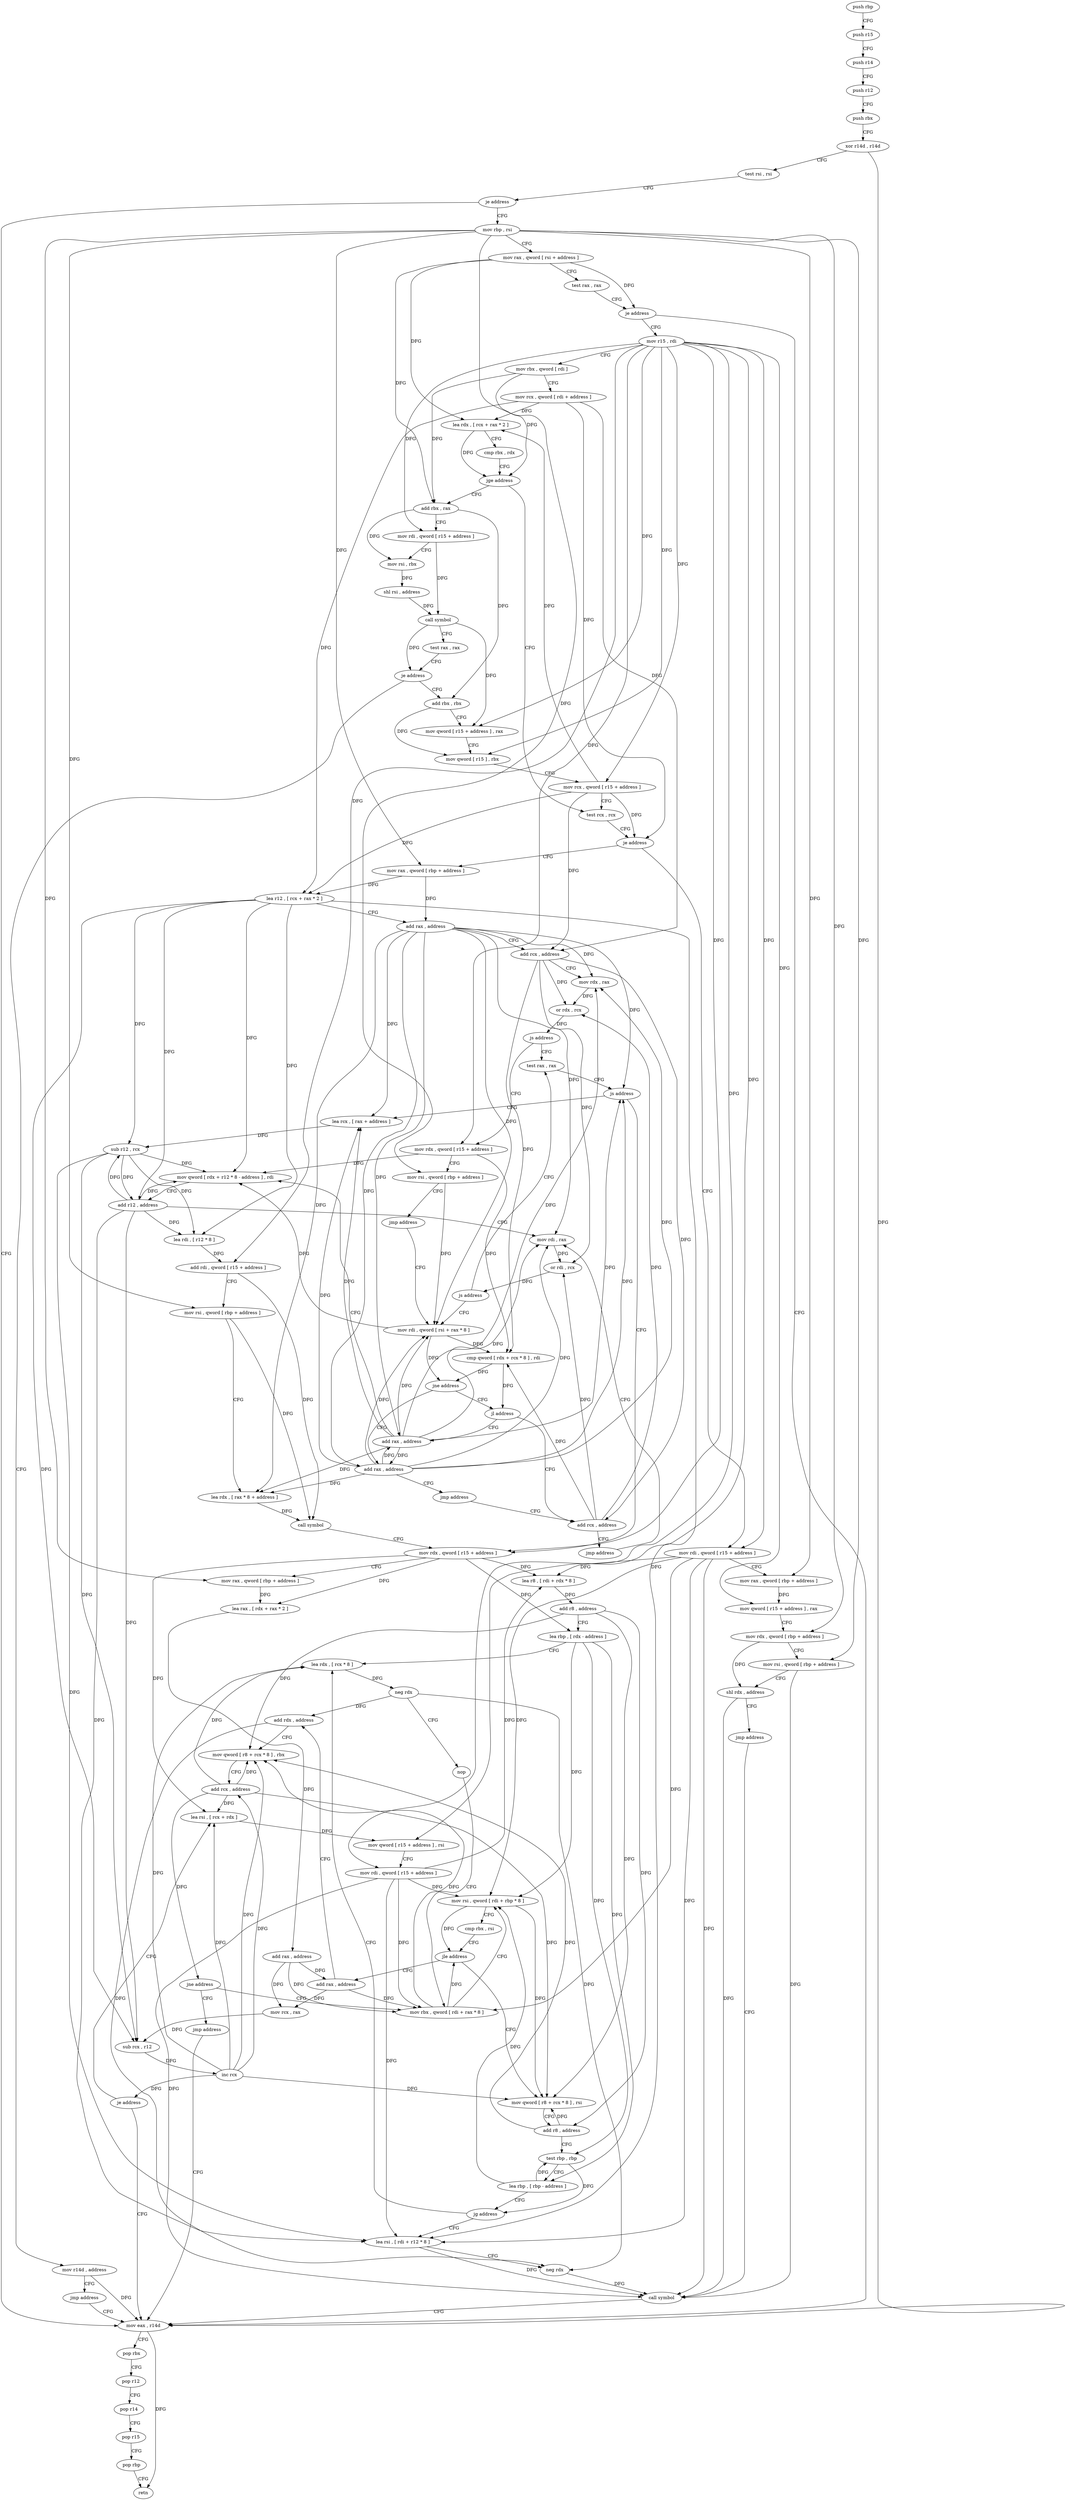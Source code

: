 digraph "func" {
"4240496" [label = "push rbp" ]
"4240497" [label = "push r15" ]
"4240499" [label = "push r14" ]
"4240501" [label = "push r12" ]
"4240503" [label = "push rbx" ]
"4240504" [label = "xor r14d , r14d" ]
"4240507" [label = "test rsi , rsi" ]
"4240510" [label = "je address" ]
"4240862" [label = "mov eax , r14d" ]
"4240516" [label = "mov rbp , rsi" ]
"4240865" [label = "pop rbx" ]
"4240866" [label = "pop r12" ]
"4240868" [label = "pop r14" ]
"4240870" [label = "pop r15" ]
"4240872" [label = "pop rbp" ]
"4240873" [label = "retn" ]
"4240519" [label = "mov rax , qword [ rsi + address ]" ]
"4240523" [label = "test rax , rax" ]
"4240526" [label = "je address" ]
"4240532" [label = "mov r15 , rdi" ]
"4240535" [label = "mov rbx , qword [ rdi ]" ]
"4240538" [label = "mov rcx , qword [ rdi + address ]" ]
"4240542" [label = "lea rdx , [ rcx + rax * 2 ]" ]
"4240546" [label = "cmp rbx , rdx" ]
"4240549" [label = "jge address" ]
"4240593" [label = "test rcx , rcx" ]
"4240551" [label = "add rbx , rax" ]
"4240596" [label = "je address" ]
"4240874" [label = "mov rdi , qword [ r15 + address ]" ]
"4240602" [label = "mov rax , qword [ rbp + address ]" ]
"4240554" [label = "mov rdi , qword [ r15 + address ]" ]
"4240558" [label = "mov rsi , rbx" ]
"4240561" [label = "shl rsi , address" ]
"4240565" [label = "call symbol" ]
"4240570" [label = "test rax , rax" ]
"4240573" [label = "je address" ]
"4240900" [label = "mov r14d , address" ]
"4240579" [label = "add rbx , rbx" ]
"4240878" [label = "mov rax , qword [ rbp + address ]" ]
"4240882" [label = "mov qword [ r15 + address ] , rax" ]
"4240886" [label = "mov rdx , qword [ rbp + address ]" ]
"4240890" [label = "mov rsi , qword [ rbp + address ]" ]
"4240894" [label = "shl rdx , address" ]
"4240898" [label = "jmp address" ]
"4240857" [label = "call symbol" ]
"4240606" [label = "lea r12 , [ rcx + rax * 2 ]" ]
"4240610" [label = "add rax , address" ]
"4240614" [label = "add rcx , address" ]
"4240618" [label = "mov rdx , rax" ]
"4240621" [label = "or rdx , rcx" ]
"4240624" [label = "js address" ]
"4240696" [label = "test rax , rax" ]
"4240626" [label = "mov rdx , qword [ r15 + address ]" ]
"4240906" [label = "jmp address" ]
"4240582" [label = "mov qword [ r15 + address ] , rax" ]
"4240586" [label = "mov qword [ r15 ] , rbx" ]
"4240589" [label = "mov rcx , qword [ r15 + address ]" ]
"4240699" [label = "js address" ]
"4240737" [label = "mov rdx , qword [ r15 + address ]" ]
"4240701" [label = "lea rcx , [ rax + address ]" ]
"4240630" [label = "mov rsi , qword [ rbp + address ]" ]
"4240634" [label = "jmp address" ]
"4240661" [label = "mov rdi , qword [ rsi + rax * 8 ]" ]
"4240741" [label = "mov rax , qword [ rbp + address ]" ]
"4240745" [label = "lea rax , [ rdx + rax * 2 ]" ]
"4240749" [label = "add rax , address" ]
"4240753" [label = "mov rcx , rax" ]
"4240756" [label = "sub rcx , r12" ]
"4240759" [label = "inc rcx" ]
"4240762" [label = "je address" ]
"4240764" [label = "lea rsi , [ rcx + rdx ]" ]
"4240705" [label = "sub r12 , rcx" ]
"4240708" [label = "lea rdi , [ r12 * 8 ]" ]
"4240716" [label = "add rdi , qword [ r15 + address ]" ]
"4240720" [label = "mov rsi , qword [ rbp + address ]" ]
"4240724" [label = "lea rdx , [ rax * 8 + address ]" ]
"4240732" [label = "call symbol" ]
"4240665" [label = "cmp qword [ rdx + rcx * 8 ] , rdi" ]
"4240669" [label = "jne address" ]
"4240688" [label = "jl address" ]
"4240671" [label = "add rax , address" ]
"4240768" [label = "mov qword [ r15 + address ] , rsi" ]
"4240772" [label = "mov rdi , qword [ r15 + address ]" ]
"4240776" [label = "lea r8 , [ rdi + rdx * 8 ]" ]
"4240780" [label = "add r8 , address" ]
"4240784" [label = "lea rbp , [ rdx - address ]" ]
"4240788" [label = "lea rdx , [ rcx * 8 ]" ]
"4240640" [label = "add rax , address" ]
"4240690" [label = "add rcx , address" ]
"4240675" [label = "jmp address" ]
"4240833" [label = "mov qword [ r8 + rcx * 8 ] , rsi" ]
"4240837" [label = "add r8 , address" ]
"4240841" [label = "test rbp , rbp" ]
"4240844" [label = "lea rbp , [ rbp - address ]" ]
"4240848" [label = "jg address" ]
"4240850" [label = "lea rsi , [ rdi + r12 * 8 ]" ]
"4240813" [label = "add rax , address" ]
"4240817" [label = "add rdx , address" ]
"4240821" [label = "mov qword [ r8 + rcx * 8 ] , rbx" ]
"4240825" [label = "add rcx , address" ]
"4240829" [label = "jne address" ]
"4240800" [label = "mov rbx , qword [ rdi + rax * 8 ]" ]
"4240831" [label = "jmp address" ]
"4240644" [label = "mov qword [ rdx + r12 * 8 - address ] , rdi" ]
"4240649" [label = "add r12 , address" ]
"4240653" [label = "mov rdi , rax" ]
"4240694" [label = "jmp address" ]
"4240796" [label = "neg rdx" ]
"4240799" [label = "nop" ]
"4240854" [label = "neg rdx" ]
"4240804" [label = "mov rsi , qword [ rdi + rbp * 8 ]" ]
"4240808" [label = "cmp rbx , rsi" ]
"4240811" [label = "jle address" ]
"4240656" [label = "or rdi , rcx" ]
"4240659" [label = "js address" ]
"4240496" -> "4240497" [ label = "CFG" ]
"4240497" -> "4240499" [ label = "CFG" ]
"4240499" -> "4240501" [ label = "CFG" ]
"4240501" -> "4240503" [ label = "CFG" ]
"4240503" -> "4240504" [ label = "CFG" ]
"4240504" -> "4240507" [ label = "CFG" ]
"4240504" -> "4240862" [ label = "DFG" ]
"4240507" -> "4240510" [ label = "CFG" ]
"4240510" -> "4240862" [ label = "CFG" ]
"4240510" -> "4240516" [ label = "CFG" ]
"4240862" -> "4240865" [ label = "CFG" ]
"4240862" -> "4240873" [ label = "DFG" ]
"4240516" -> "4240519" [ label = "CFG" ]
"4240516" -> "4240878" [ label = "DFG" ]
"4240516" -> "4240886" [ label = "DFG" ]
"4240516" -> "4240890" [ label = "DFG" ]
"4240516" -> "4240602" [ label = "DFG" ]
"4240516" -> "4240630" [ label = "DFG" ]
"4240516" -> "4240741" [ label = "DFG" ]
"4240516" -> "4240720" [ label = "DFG" ]
"4240865" -> "4240866" [ label = "CFG" ]
"4240866" -> "4240868" [ label = "CFG" ]
"4240868" -> "4240870" [ label = "CFG" ]
"4240870" -> "4240872" [ label = "CFG" ]
"4240872" -> "4240873" [ label = "CFG" ]
"4240519" -> "4240523" [ label = "CFG" ]
"4240519" -> "4240526" [ label = "DFG" ]
"4240519" -> "4240542" [ label = "DFG" ]
"4240519" -> "4240551" [ label = "DFG" ]
"4240523" -> "4240526" [ label = "CFG" ]
"4240526" -> "4240862" [ label = "CFG" ]
"4240526" -> "4240532" [ label = "CFG" ]
"4240532" -> "4240535" [ label = "CFG" ]
"4240532" -> "4240554" [ label = "DFG" ]
"4240532" -> "4240874" [ label = "DFG" ]
"4240532" -> "4240882" [ label = "DFG" ]
"4240532" -> "4240582" [ label = "DFG" ]
"4240532" -> "4240586" [ label = "DFG" ]
"4240532" -> "4240589" [ label = "DFG" ]
"4240532" -> "4240626" [ label = "DFG" ]
"4240532" -> "4240737" [ label = "DFG" ]
"4240532" -> "4240716" [ label = "DFG" ]
"4240532" -> "4240768" [ label = "DFG" ]
"4240532" -> "4240772" [ label = "DFG" ]
"4240535" -> "4240538" [ label = "CFG" ]
"4240535" -> "4240549" [ label = "DFG" ]
"4240535" -> "4240551" [ label = "DFG" ]
"4240538" -> "4240542" [ label = "DFG" ]
"4240538" -> "4240596" [ label = "DFG" ]
"4240538" -> "4240606" [ label = "DFG" ]
"4240538" -> "4240614" [ label = "DFG" ]
"4240542" -> "4240546" [ label = "CFG" ]
"4240542" -> "4240549" [ label = "DFG" ]
"4240546" -> "4240549" [ label = "CFG" ]
"4240549" -> "4240593" [ label = "CFG" ]
"4240549" -> "4240551" [ label = "CFG" ]
"4240593" -> "4240596" [ label = "CFG" ]
"4240551" -> "4240554" [ label = "CFG" ]
"4240551" -> "4240558" [ label = "DFG" ]
"4240551" -> "4240579" [ label = "DFG" ]
"4240596" -> "4240874" [ label = "CFG" ]
"4240596" -> "4240602" [ label = "CFG" ]
"4240874" -> "4240878" [ label = "CFG" ]
"4240874" -> "4240857" [ label = "DFG" ]
"4240874" -> "4240776" [ label = "DFG" ]
"4240874" -> "4240800" [ label = "DFG" ]
"4240874" -> "4240804" [ label = "DFG" ]
"4240874" -> "4240850" [ label = "DFG" ]
"4240602" -> "4240606" [ label = "DFG" ]
"4240602" -> "4240610" [ label = "DFG" ]
"4240554" -> "4240558" [ label = "CFG" ]
"4240554" -> "4240565" [ label = "DFG" ]
"4240558" -> "4240561" [ label = "DFG" ]
"4240561" -> "4240565" [ label = "DFG" ]
"4240565" -> "4240570" [ label = "CFG" ]
"4240565" -> "4240573" [ label = "DFG" ]
"4240565" -> "4240582" [ label = "DFG" ]
"4240570" -> "4240573" [ label = "CFG" ]
"4240573" -> "4240900" [ label = "CFG" ]
"4240573" -> "4240579" [ label = "CFG" ]
"4240900" -> "4240906" [ label = "CFG" ]
"4240900" -> "4240862" [ label = "DFG" ]
"4240579" -> "4240582" [ label = "CFG" ]
"4240579" -> "4240586" [ label = "DFG" ]
"4240878" -> "4240882" [ label = "DFG" ]
"4240882" -> "4240886" [ label = "CFG" ]
"4240886" -> "4240890" [ label = "CFG" ]
"4240886" -> "4240894" [ label = "DFG" ]
"4240890" -> "4240894" [ label = "CFG" ]
"4240890" -> "4240857" [ label = "DFG" ]
"4240894" -> "4240898" [ label = "CFG" ]
"4240894" -> "4240857" [ label = "DFG" ]
"4240898" -> "4240857" [ label = "CFG" ]
"4240857" -> "4240862" [ label = "CFG" ]
"4240606" -> "4240610" [ label = "CFG" ]
"4240606" -> "4240756" [ label = "DFG" ]
"4240606" -> "4240705" [ label = "DFG" ]
"4240606" -> "4240708" [ label = "DFG" ]
"4240606" -> "4240644" [ label = "DFG" ]
"4240606" -> "4240649" [ label = "DFG" ]
"4240606" -> "4240850" [ label = "DFG" ]
"4240610" -> "4240614" [ label = "CFG" ]
"4240610" -> "4240618" [ label = "DFG" ]
"4240610" -> "4240699" [ label = "DFG" ]
"4240610" -> "4240701" [ label = "DFG" ]
"4240610" -> "4240724" [ label = "DFG" ]
"4240610" -> "4240661" [ label = "DFG" ]
"4240610" -> "4240671" [ label = "DFG" ]
"4240610" -> "4240640" [ label = "DFG" ]
"4240610" -> "4240653" [ label = "DFG" ]
"4240614" -> "4240618" [ label = "CFG" ]
"4240614" -> "4240621" [ label = "DFG" ]
"4240614" -> "4240665" [ label = "DFG" ]
"4240614" -> "4240690" [ label = "DFG" ]
"4240614" -> "4240656" [ label = "DFG" ]
"4240618" -> "4240621" [ label = "DFG" ]
"4240621" -> "4240624" [ label = "DFG" ]
"4240624" -> "4240696" [ label = "CFG" ]
"4240624" -> "4240626" [ label = "CFG" ]
"4240696" -> "4240699" [ label = "CFG" ]
"4240626" -> "4240630" [ label = "CFG" ]
"4240626" -> "4240665" [ label = "DFG" ]
"4240626" -> "4240644" [ label = "DFG" ]
"4240906" -> "4240862" [ label = "CFG" ]
"4240582" -> "4240586" [ label = "CFG" ]
"4240586" -> "4240589" [ label = "CFG" ]
"4240589" -> "4240593" [ label = "CFG" ]
"4240589" -> "4240596" [ label = "DFG" ]
"4240589" -> "4240614" [ label = "DFG" ]
"4240589" -> "4240542" [ label = "DFG" ]
"4240589" -> "4240606" [ label = "DFG" ]
"4240699" -> "4240737" [ label = "CFG" ]
"4240699" -> "4240701" [ label = "CFG" ]
"4240737" -> "4240741" [ label = "CFG" ]
"4240737" -> "4240745" [ label = "DFG" ]
"4240737" -> "4240764" [ label = "DFG" ]
"4240737" -> "4240776" [ label = "DFG" ]
"4240737" -> "4240784" [ label = "DFG" ]
"4240701" -> "4240705" [ label = "DFG" ]
"4240630" -> "4240634" [ label = "CFG" ]
"4240630" -> "4240661" [ label = "DFG" ]
"4240634" -> "4240661" [ label = "CFG" ]
"4240661" -> "4240665" [ label = "DFG" ]
"4240661" -> "4240669" [ label = "DFG" ]
"4240661" -> "4240644" [ label = "DFG" ]
"4240741" -> "4240745" [ label = "DFG" ]
"4240745" -> "4240749" [ label = "DFG" ]
"4240749" -> "4240753" [ label = "DFG" ]
"4240749" -> "4240800" [ label = "DFG" ]
"4240749" -> "4240813" [ label = "DFG" ]
"4240753" -> "4240756" [ label = "DFG" ]
"4240756" -> "4240759" [ label = "DFG" ]
"4240759" -> "4240762" [ label = "DFG" ]
"4240759" -> "4240764" [ label = "DFG" ]
"4240759" -> "4240788" [ label = "DFG" ]
"4240759" -> "4240833" [ label = "DFG" ]
"4240759" -> "4240821" [ label = "DFG" ]
"4240759" -> "4240825" [ label = "DFG" ]
"4240762" -> "4240862" [ label = "CFG" ]
"4240762" -> "4240764" [ label = "CFG" ]
"4240764" -> "4240768" [ label = "DFG" ]
"4240705" -> "4240708" [ label = "DFG" ]
"4240705" -> "4240756" [ label = "DFG" ]
"4240705" -> "4240644" [ label = "DFG" ]
"4240705" -> "4240649" [ label = "DFG" ]
"4240705" -> "4240850" [ label = "DFG" ]
"4240708" -> "4240716" [ label = "DFG" ]
"4240716" -> "4240720" [ label = "CFG" ]
"4240716" -> "4240732" [ label = "DFG" ]
"4240720" -> "4240724" [ label = "CFG" ]
"4240720" -> "4240732" [ label = "DFG" ]
"4240724" -> "4240732" [ label = "DFG" ]
"4240732" -> "4240737" [ label = "CFG" ]
"4240665" -> "4240669" [ label = "DFG" ]
"4240665" -> "4240688" [ label = "DFG" ]
"4240669" -> "4240688" [ label = "CFG" ]
"4240669" -> "4240671" [ label = "CFG" ]
"4240688" -> "4240640" [ label = "CFG" ]
"4240688" -> "4240690" [ label = "CFG" ]
"4240671" -> "4240675" [ label = "CFG" ]
"4240671" -> "4240618" [ label = "DFG" ]
"4240671" -> "4240699" [ label = "DFG" ]
"4240671" -> "4240701" [ label = "DFG" ]
"4240671" -> "4240724" [ label = "DFG" ]
"4240671" -> "4240661" [ label = "DFG" ]
"4240671" -> "4240640" [ label = "DFG" ]
"4240671" -> "4240653" [ label = "DFG" ]
"4240768" -> "4240772" [ label = "CFG" ]
"4240772" -> "4240776" [ label = "DFG" ]
"4240772" -> "4240857" [ label = "DFG" ]
"4240772" -> "4240800" [ label = "DFG" ]
"4240772" -> "4240804" [ label = "DFG" ]
"4240772" -> "4240850" [ label = "DFG" ]
"4240776" -> "4240780" [ label = "DFG" ]
"4240780" -> "4240784" [ label = "CFG" ]
"4240780" -> "4240833" [ label = "DFG" ]
"4240780" -> "4240837" [ label = "DFG" ]
"4240780" -> "4240821" [ label = "DFG" ]
"4240784" -> "4240788" [ label = "CFG" ]
"4240784" -> "4240804" [ label = "DFG" ]
"4240784" -> "4240841" [ label = "DFG" ]
"4240784" -> "4240844" [ label = "DFG" ]
"4240788" -> "4240796" [ label = "DFG" ]
"4240640" -> "4240644" [ label = "CFG" ]
"4240640" -> "4240618" [ label = "DFG" ]
"4240640" -> "4240699" [ label = "DFG" ]
"4240640" -> "4240701" [ label = "DFG" ]
"4240640" -> "4240724" [ label = "DFG" ]
"4240640" -> "4240661" [ label = "DFG" ]
"4240640" -> "4240671" [ label = "DFG" ]
"4240640" -> "4240653" [ label = "DFG" ]
"4240690" -> "4240694" [ label = "CFG" ]
"4240690" -> "4240621" [ label = "DFG" ]
"4240690" -> "4240665" [ label = "DFG" ]
"4240690" -> "4240656" [ label = "DFG" ]
"4240675" -> "4240690" [ label = "CFG" ]
"4240833" -> "4240837" [ label = "CFG" ]
"4240837" -> "4240841" [ label = "CFG" ]
"4240837" -> "4240833" [ label = "DFG" ]
"4240837" -> "4240821" [ label = "DFG" ]
"4240841" -> "4240844" [ label = "CFG" ]
"4240841" -> "4240848" [ label = "DFG" ]
"4240844" -> "4240848" [ label = "CFG" ]
"4240844" -> "4240804" [ label = "DFG" ]
"4240844" -> "4240841" [ label = "DFG" ]
"4240848" -> "4240788" [ label = "CFG" ]
"4240848" -> "4240850" [ label = "CFG" ]
"4240850" -> "4240854" [ label = "CFG" ]
"4240850" -> "4240857" [ label = "DFG" ]
"4240813" -> "4240817" [ label = "CFG" ]
"4240813" -> "4240753" [ label = "DFG" ]
"4240813" -> "4240800" [ label = "DFG" ]
"4240817" -> "4240821" [ label = "CFG" ]
"4240817" -> "4240854" [ label = "DFG" ]
"4240821" -> "4240825" [ label = "CFG" ]
"4240825" -> "4240829" [ label = "DFG" ]
"4240825" -> "4240788" [ label = "DFG" ]
"4240825" -> "4240764" [ label = "DFG" ]
"4240825" -> "4240833" [ label = "DFG" ]
"4240825" -> "4240821" [ label = "DFG" ]
"4240829" -> "4240800" [ label = "CFG" ]
"4240829" -> "4240831" [ label = "CFG" ]
"4240800" -> "4240804" [ label = "CFG" ]
"4240800" -> "4240811" [ label = "DFG" ]
"4240800" -> "4240821" [ label = "DFG" ]
"4240831" -> "4240862" [ label = "CFG" ]
"4240644" -> "4240649" [ label = "CFG" ]
"4240649" -> "4240653" [ label = "CFG" ]
"4240649" -> "4240756" [ label = "DFG" ]
"4240649" -> "4240708" [ label = "DFG" ]
"4240649" -> "4240705" [ label = "DFG" ]
"4240649" -> "4240644" [ label = "DFG" ]
"4240649" -> "4240850" [ label = "DFG" ]
"4240653" -> "4240656" [ label = "DFG" ]
"4240694" -> "4240653" [ label = "CFG" ]
"4240796" -> "4240799" [ label = "CFG" ]
"4240796" -> "4240817" [ label = "DFG" ]
"4240796" -> "4240854" [ label = "DFG" ]
"4240799" -> "4240800" [ label = "CFG" ]
"4240854" -> "4240857" [ label = "DFG" ]
"4240804" -> "4240808" [ label = "CFG" ]
"4240804" -> "4240811" [ label = "DFG" ]
"4240804" -> "4240833" [ label = "DFG" ]
"4240808" -> "4240811" [ label = "CFG" ]
"4240811" -> "4240833" [ label = "CFG" ]
"4240811" -> "4240813" [ label = "CFG" ]
"4240656" -> "4240659" [ label = "DFG" ]
"4240659" -> "4240696" [ label = "CFG" ]
"4240659" -> "4240661" [ label = "CFG" ]
}
